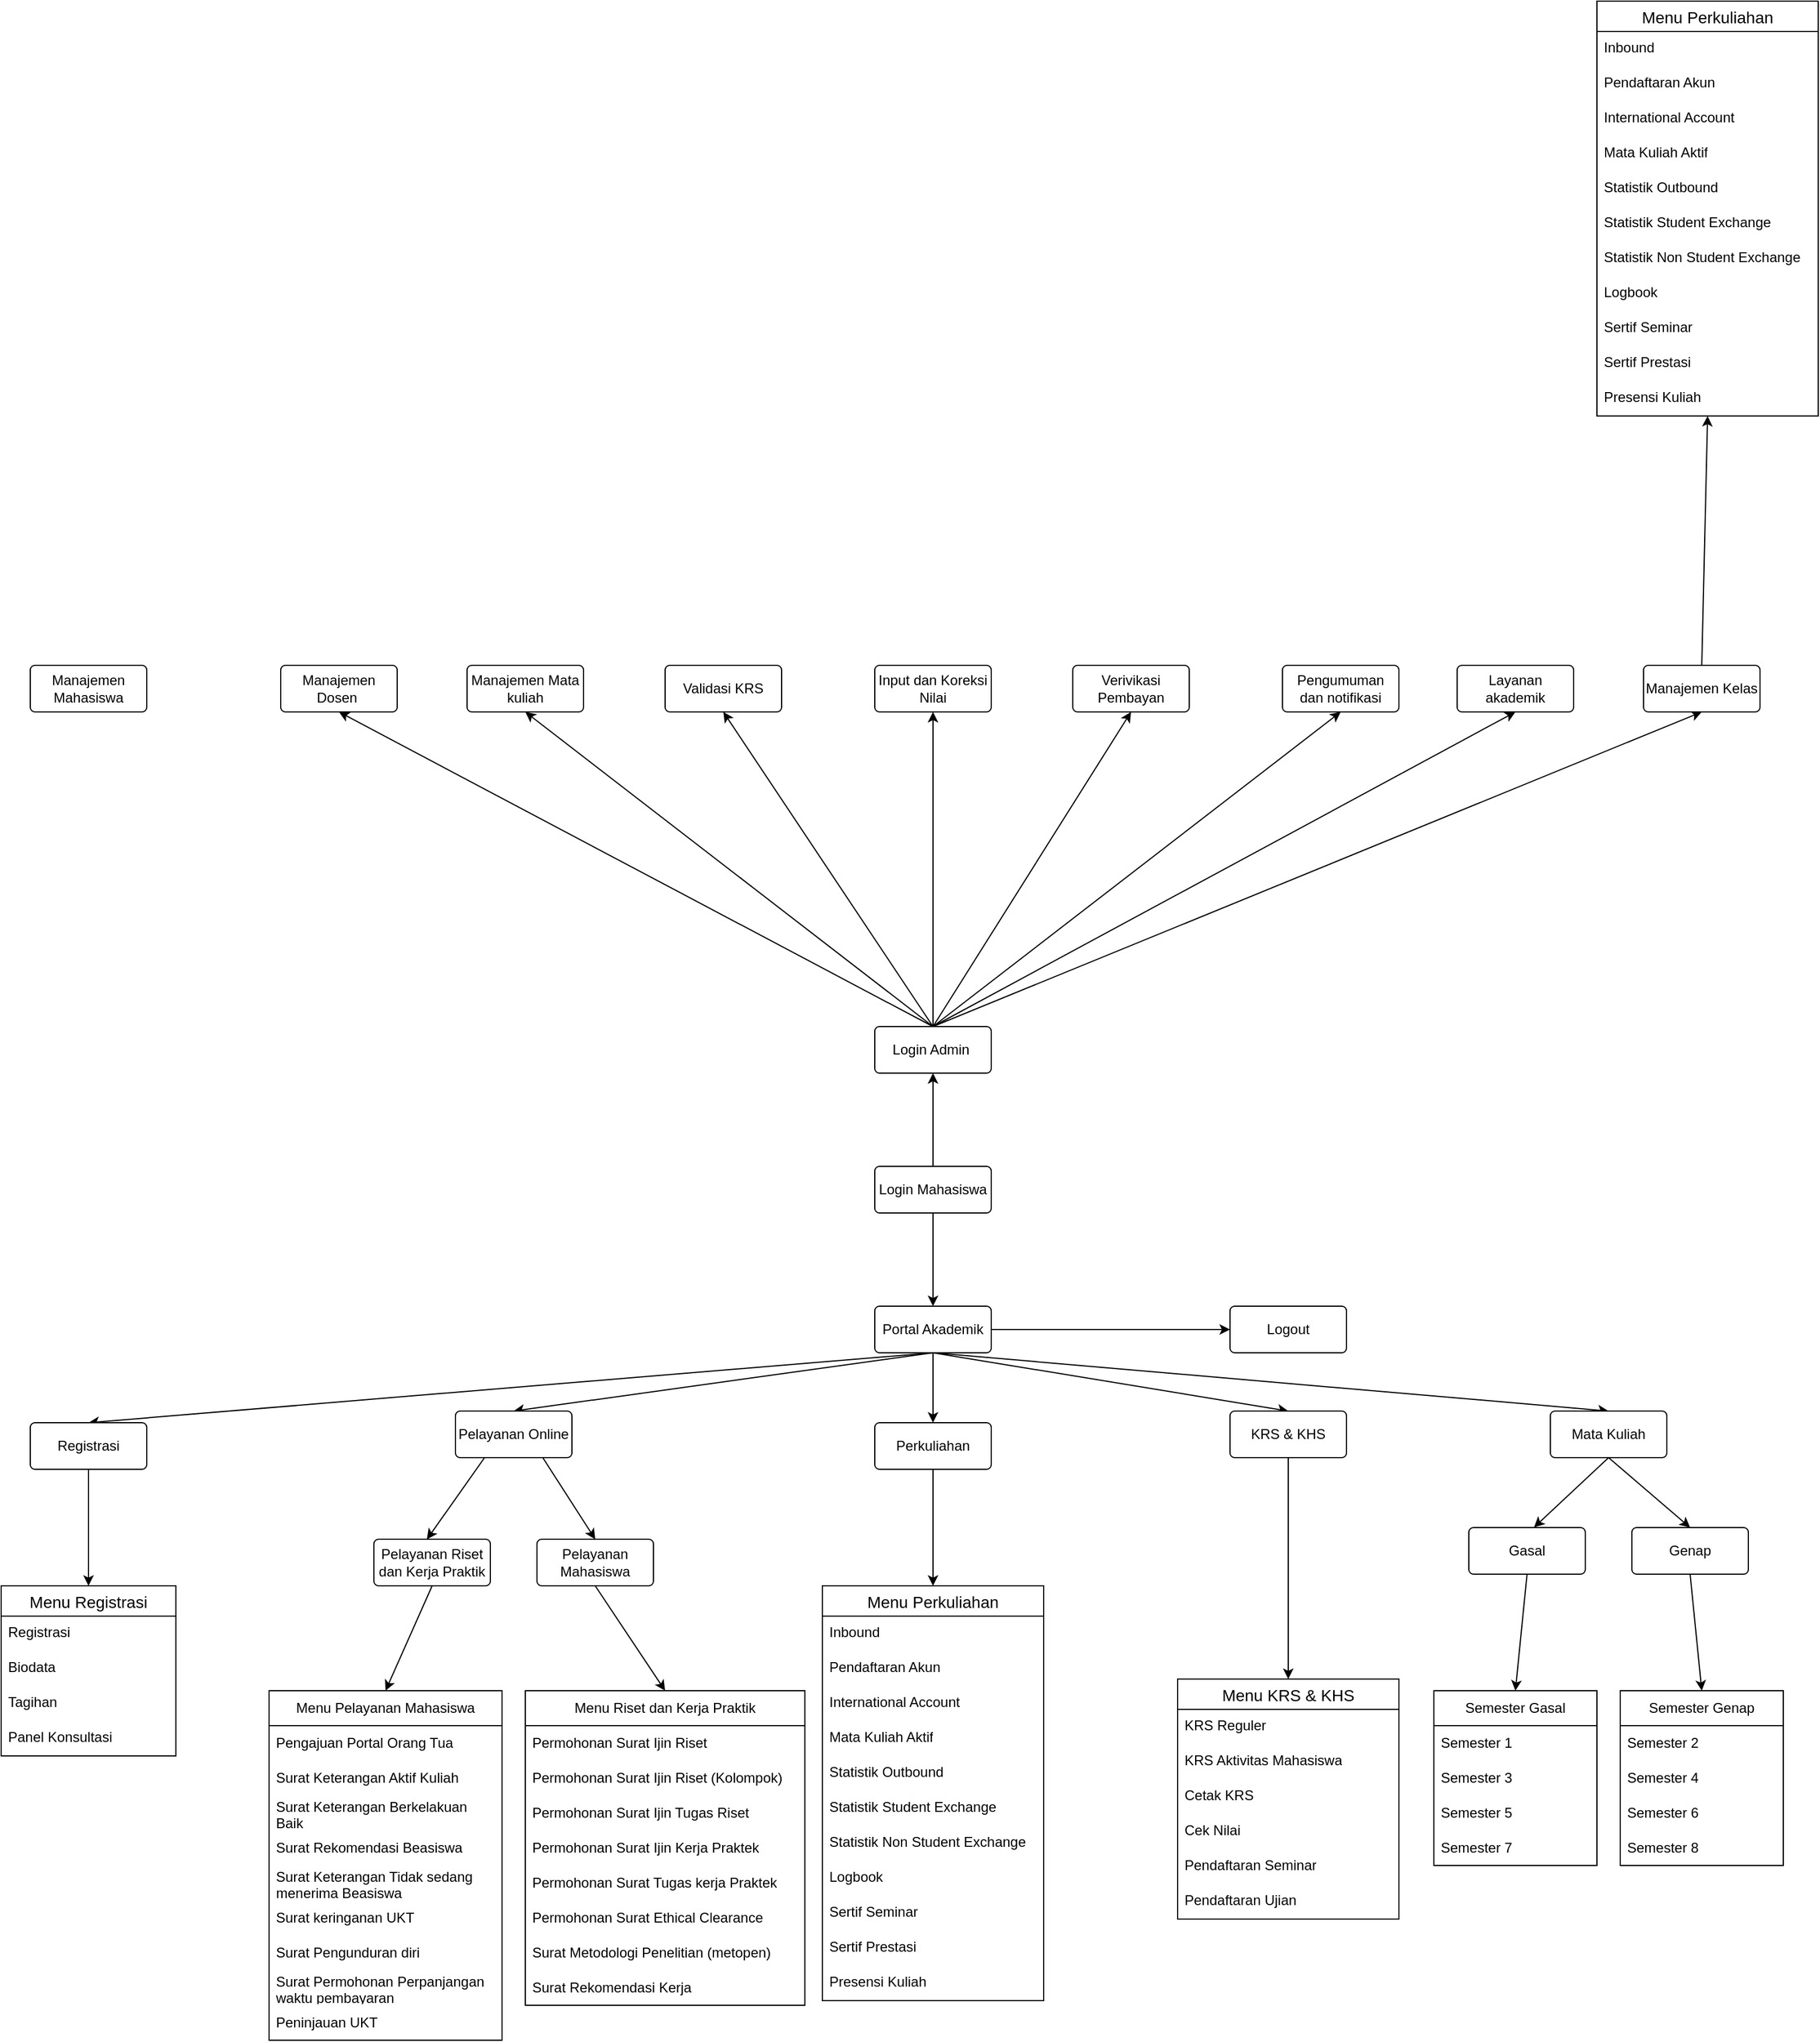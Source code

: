 <mxfile>
    <diagram name="Page-1" id="XrHhuJpk2YQxBKXzgdbh">
        <mxGraphModel dx="2981" dy="1669" grid="1" gridSize="10" guides="1" tooltips="1" connect="1" arrows="0" fold="1" page="1" pageScale="1" pageWidth="850" pageHeight="1100" math="0" shadow="0">
            <root>
                <mxCell id="0"/>
                <mxCell id="1" parent="0"/>
                <mxCell id="265" style="edgeStyle=none;html=1;exitX=0.5;exitY=0;exitDx=0;exitDy=0;entryX=0.5;entryY=1;entryDx=0;entryDy=0;" edge="1" parent="1" source="vxwZ2ynwk_jNYCJZXO2z-90" target="VOGMMPc9eYCUuUgIyV1X-90">
                    <mxGeometry relative="1" as="geometry"/>
                </mxCell>
                <mxCell id="266" style="edgeStyle=none;html=1;exitX=0.5;exitY=0;exitDx=0;exitDy=0;entryX=0.5;entryY=1;entryDx=0;entryDy=0;" edge="1" parent="1" source="vxwZ2ynwk_jNYCJZXO2z-90" target="VOGMMPc9eYCUuUgIyV1X-91">
                    <mxGeometry relative="1" as="geometry"/>
                </mxCell>
                <mxCell id="267" style="edgeStyle=none;html=1;exitX=0.5;exitY=0;exitDx=0;exitDy=0;entryX=0.5;entryY=1;entryDx=0;entryDy=0;" edge="1" parent="1" source="vxwZ2ynwk_jNYCJZXO2z-90" target="VOGMMPc9eYCUuUgIyV1X-93">
                    <mxGeometry relative="1" as="geometry"/>
                </mxCell>
                <mxCell id="269" style="edgeStyle=none;html=1;exitX=0.5;exitY=0;exitDx=0;exitDy=0;entryX=0.5;entryY=1;entryDx=0;entryDy=0;" edge="1" parent="1" source="vxwZ2ynwk_jNYCJZXO2z-90" target="VOGMMPc9eYCUuUgIyV1X-92">
                    <mxGeometry relative="1" as="geometry"/>
                </mxCell>
                <mxCell id="270" style="edgeStyle=none;html=1;exitX=0.5;exitY=0;exitDx=0;exitDy=0;entryX=0.5;entryY=1;entryDx=0;entryDy=0;" edge="1" parent="1" source="vxwZ2ynwk_jNYCJZXO2z-90" target="VOGMMPc9eYCUuUgIyV1X-94">
                    <mxGeometry relative="1" as="geometry"/>
                </mxCell>
                <mxCell id="271" style="edgeStyle=none;html=1;exitX=0.5;exitY=0;exitDx=0;exitDy=0;entryX=0.5;entryY=1;entryDx=0;entryDy=0;" edge="1" parent="1" source="vxwZ2ynwk_jNYCJZXO2z-90" target="VOGMMPc9eYCUuUgIyV1X-95">
                    <mxGeometry relative="1" as="geometry"/>
                </mxCell>
                <mxCell id="272" style="edgeStyle=none;html=1;exitX=0.5;exitY=0;exitDx=0;exitDy=0;entryX=0.5;entryY=1;entryDx=0;entryDy=0;" edge="1" parent="1" source="vxwZ2ynwk_jNYCJZXO2z-90" target="VOGMMPc9eYCUuUgIyV1X-96">
                    <mxGeometry relative="1" as="geometry"/>
                </mxCell>
                <mxCell id="273" style="edgeStyle=none;html=1;exitX=0.5;exitY=0;exitDx=0;exitDy=0;entryX=0.5;entryY=1;entryDx=0;entryDy=0;" edge="1" parent="1" source="vxwZ2ynwk_jNYCJZXO2z-90" target="VOGMMPc9eYCUuUgIyV1X-97">
                    <mxGeometry relative="1" as="geometry"/>
                </mxCell>
                <mxCell id="vxwZ2ynwk_jNYCJZXO2z-90" value="Login Admin&amp;nbsp;" style="rounded=1;arcSize=10;whiteSpace=wrap;html=1;align=center;" parent="1" vertex="1">
                    <mxGeometry x="-80" y="910" width="100" height="40" as="geometry"/>
                </mxCell>
                <mxCell id="vxwZ2ynwk_jNYCJZXO2z-91" value="Manajemen Mahasiswa" style="rounded=1;arcSize=10;whiteSpace=wrap;html=1;align=center;" parent="1" vertex="1">
                    <mxGeometry x="-805" y="600" width="100" height="40" as="geometry"/>
                </mxCell>
                <mxCell id="VOGMMPc9eYCUuUgIyV1X-90" value="Manajemen Dosen&amp;nbsp;" style="rounded=1;arcSize=10;whiteSpace=wrap;html=1;align=center;" parent="1" vertex="1">
                    <mxGeometry x="-590" y="600" width="100" height="40" as="geometry"/>
                </mxCell>
                <mxCell id="VOGMMPc9eYCUuUgIyV1X-91" value="Manajemen Mata kuliah" style="rounded=1;arcSize=10;whiteSpace=wrap;html=1;align=center;" parent="1" vertex="1">
                    <mxGeometry x="-430" y="600" width="100" height="40" as="geometry"/>
                </mxCell>
                <mxCell id="VOGMMPc9eYCUuUgIyV1X-92" value="Validasi KRS" style="rounded=1;arcSize=10;whiteSpace=wrap;html=1;align=center;" parent="1" vertex="1">
                    <mxGeometry x="-260" y="600" width="100" height="40" as="geometry"/>
                </mxCell>
                <mxCell id="VOGMMPc9eYCUuUgIyV1X-93" value="Input dan Koreksi Nilai" style="rounded=1;arcSize=10;whiteSpace=wrap;html=1;align=center;" parent="1" vertex="1">
                    <mxGeometry x="-80" y="600" width="100" height="40" as="geometry"/>
                </mxCell>
                <mxCell id="VOGMMPc9eYCUuUgIyV1X-94" value="Verivikasi Pembayan" style="rounded=1;arcSize=10;whiteSpace=wrap;html=1;align=center;" parent="1" vertex="1">
                    <mxGeometry x="90" y="600" width="100" height="40" as="geometry"/>
                </mxCell>
                <mxCell id="VOGMMPc9eYCUuUgIyV1X-95" value="Pengumuman dan notifikasi" style="rounded=1;arcSize=10;whiteSpace=wrap;html=1;align=center;" parent="1" vertex="1">
                    <mxGeometry x="270" y="600" width="100" height="40" as="geometry"/>
                </mxCell>
                <mxCell id="VOGMMPc9eYCUuUgIyV1X-96" value="Layanan akademik" style="rounded=1;arcSize=10;whiteSpace=wrap;html=1;align=center;" parent="1" vertex="1">
                    <mxGeometry x="420" y="600" width="100" height="40" as="geometry"/>
                </mxCell>
                <mxCell id="286" style="edgeStyle=none;html=1;exitX=0.5;exitY=0;exitDx=0;exitDy=0;entryX=0.5;entryY=1;entryDx=0;entryDy=0;" edge="1" parent="1" source="VOGMMPc9eYCUuUgIyV1X-97" target="274">
                    <mxGeometry relative="1" as="geometry"/>
                </mxCell>
                <mxCell id="VOGMMPc9eYCUuUgIyV1X-97" value="Manajemen Kelas" style="rounded=1;arcSize=10;whiteSpace=wrap;html=1;align=center;" parent="1" vertex="1">
                    <mxGeometry x="580" y="600" width="100" height="40" as="geometry"/>
                </mxCell>
                <mxCell id="168" style="edgeStyle=none;html=1;exitX=0.5;exitY=1;exitDx=0;exitDy=0;entryX=0.5;entryY=0;entryDx=0;entryDy=0;" edge="1" parent="1" source="154" target="155">
                    <mxGeometry relative="1" as="geometry"/>
                </mxCell>
                <mxCell id="261" style="edgeStyle=none;html=1;exitX=0.5;exitY=0;exitDx=0;exitDy=0;" edge="1" parent="1" source="154" target="vxwZ2ynwk_jNYCJZXO2z-90">
                    <mxGeometry relative="1" as="geometry"/>
                </mxCell>
                <mxCell id="154" value="Login Mahasiswa" style="rounded=1;arcSize=10;whiteSpace=wrap;html=1;align=center;" vertex="1" parent="1">
                    <mxGeometry x="-80" y="1030" width="100" height="40" as="geometry"/>
                </mxCell>
                <mxCell id="174" style="edgeStyle=none;html=1;exitX=0.5;exitY=1;exitDx=0;exitDy=0;entryX=0.5;entryY=0;entryDx=0;entryDy=0;" edge="1" parent="1" source="155" target="159">
                    <mxGeometry relative="1" as="geometry"/>
                </mxCell>
                <mxCell id="178" style="edgeStyle=none;html=1;exitX=0.5;exitY=1;exitDx=0;exitDy=0;entryX=0.5;entryY=0;entryDx=0;entryDy=0;" edge="1" parent="1" source="155" target="160">
                    <mxGeometry relative="1" as="geometry"/>
                </mxCell>
                <mxCell id="179" style="edgeStyle=none;html=1;exitX=0.5;exitY=1;exitDx=0;exitDy=0;entryX=0.5;entryY=0;entryDx=0;entryDy=0;" edge="1" parent="1" source="155" target="158">
                    <mxGeometry relative="1" as="geometry"/>
                </mxCell>
                <mxCell id="257" style="edgeStyle=none;html=1;exitX=1;exitY=0.5;exitDx=0;exitDy=0;entryX=0;entryY=0.5;entryDx=0;entryDy=0;" edge="1" parent="1" source="155" target="162">
                    <mxGeometry relative="1" as="geometry"/>
                </mxCell>
                <mxCell id="259" style="edgeStyle=none;html=1;exitX=0.5;exitY=1;exitDx=0;exitDy=0;entryX=0.5;entryY=0;entryDx=0;entryDy=0;" edge="1" parent="1" source="155" target="156">
                    <mxGeometry relative="1" as="geometry"/>
                </mxCell>
                <mxCell id="260" style="edgeStyle=none;html=1;exitX=0.5;exitY=1;exitDx=0;exitDy=0;entryX=0.5;entryY=0;entryDx=0;entryDy=0;" edge="1" parent="1" source="155" target="166">
                    <mxGeometry relative="1" as="geometry"/>
                </mxCell>
                <mxCell id="155" value="Portal Akademik" style="rounded=1;arcSize=10;whiteSpace=wrap;html=1;align=center;" vertex="1" parent="1">
                    <mxGeometry x="-80" y="1150" width="100" height="40" as="geometry"/>
                </mxCell>
                <mxCell id="231" style="edgeStyle=none;html=1;exitX=0.5;exitY=1;exitDx=0;exitDy=0;entryX=0.5;entryY=0;entryDx=0;entryDy=0;" edge="1" parent="1" source="156" target="225">
                    <mxGeometry relative="1" as="geometry"/>
                </mxCell>
                <mxCell id="156" value="Registrasi" style="rounded=1;arcSize=10;whiteSpace=wrap;html=1;align=center;" vertex="1" parent="1">
                    <mxGeometry x="-805" y="1250" width="100" height="40" as="geometry"/>
                </mxCell>
                <mxCell id="224" style="edgeStyle=none;html=1;exitX=0.5;exitY=1;exitDx=0;exitDy=0;entryX=0.5;entryY=0;entryDx=0;entryDy=0;" edge="1" parent="1" source="158" target="217">
                    <mxGeometry relative="1" as="geometry"/>
                </mxCell>
                <mxCell id="158" value="KRS &amp;amp; KHS" style="rounded=1;arcSize=10;whiteSpace=wrap;html=1;align=center;" vertex="1" parent="1">
                    <mxGeometry x="225" y="1240" width="100" height="40" as="geometry"/>
                </mxCell>
                <mxCell id="216" style="edgeStyle=none;html=1;exitX=0.5;exitY=1;exitDx=0;exitDy=0;entryX=0.5;entryY=0;entryDx=0;entryDy=0;" edge="1" parent="1" source="159" target="204">
                    <mxGeometry relative="1" as="geometry"/>
                </mxCell>
                <mxCell id="159" value="Perkuliahan" style="rounded=1;arcSize=10;whiteSpace=wrap;html=1;align=center;" vertex="1" parent="1">
                    <mxGeometry x="-80" y="1250" width="100" height="40" as="geometry"/>
                </mxCell>
                <mxCell id="182" style="edgeStyle=none;html=1;exitX=0.75;exitY=1;exitDx=0;exitDy=0;entryX=0.5;entryY=0;entryDx=0;entryDy=0;" edge="1" parent="1" source="160" target="180">
                    <mxGeometry relative="1" as="geometry"/>
                </mxCell>
                <mxCell id="160" value="Pelayanan Online" style="rounded=1;arcSize=10;whiteSpace=wrap;html=1;align=center;" vertex="1" parent="1">
                    <mxGeometry x="-440" y="1240" width="100" height="40" as="geometry"/>
                </mxCell>
                <mxCell id="162" value="Logout" style="rounded=1;arcSize=10;whiteSpace=wrap;html=1;align=center;" vertex="1" parent="1">
                    <mxGeometry x="225" y="1150" width="100" height="40" as="geometry"/>
                </mxCell>
                <mxCell id="193" style="edgeStyle=none;html=1;exitX=0.5;exitY=1;exitDx=0;exitDy=0;entryX=0.5;entryY=0;entryDx=0;entryDy=0;" edge="1" parent="1" source="165" target="183">
                    <mxGeometry relative="1" as="geometry"/>
                </mxCell>
                <mxCell id="165" value="Pelayanan Riset dan Kerja Praktik" style="rounded=1;arcSize=10;whiteSpace=wrap;html=1;align=center;" vertex="1" parent="1">
                    <mxGeometry x="-510" y="1350" width="100" height="40" as="geometry"/>
                </mxCell>
                <mxCell id="243" style="edgeStyle=none;html=1;exitX=0.5;exitY=1;exitDx=0;exitDy=0;entryX=0.5;entryY=0;entryDx=0;entryDy=0;" edge="1" parent="1" source="166" target="240">
                    <mxGeometry relative="1" as="geometry"/>
                </mxCell>
                <mxCell id="166" value="Mata Kuliah" style="rounded=1;arcSize=10;whiteSpace=wrap;html=1;align=center;" vertex="1" parent="1">
                    <mxGeometry x="500" y="1240" width="100" height="40" as="geometry"/>
                </mxCell>
                <mxCell id="203" style="edgeStyle=none;html=1;exitX=0.5;exitY=1;exitDx=0;exitDy=0;entryX=0.5;entryY=0;entryDx=0;entryDy=0;" edge="1" parent="1" source="180" target="194">
                    <mxGeometry relative="1" as="geometry"/>
                </mxCell>
                <mxCell id="180" value="Pelayanan Mahasiswa" style="rounded=1;arcSize=10;whiteSpace=wrap;html=1;align=center;" vertex="1" parent="1">
                    <mxGeometry x="-370" y="1350" width="100" height="40" as="geometry"/>
                </mxCell>
                <mxCell id="181" style="edgeStyle=none;html=1;exitX=0.25;exitY=1;exitDx=0;exitDy=0;entryX=0.455;entryY=0.003;entryDx=0;entryDy=0;entryPerimeter=0;" edge="1" parent="1" source="160" target="165">
                    <mxGeometry relative="1" as="geometry"/>
                </mxCell>
                <mxCell id="183" value="Menu Pelayanan Mahasiswa" style="swimlane;fontStyle=0;childLayout=stackLayout;horizontal=1;startSize=30;horizontalStack=0;resizeParent=1;resizeParentMax=0;resizeLast=0;collapsible=1;marginBottom=0;whiteSpace=wrap;html=1;" vertex="1" parent="1">
                    <mxGeometry x="-600" y="1480" width="200" height="300" as="geometry">
                        <mxRectangle x="710" y="690" width="190" height="30" as="alternateBounds"/>
                    </mxGeometry>
                </mxCell>
                <mxCell id="184" value="Pengajuan Portal Orang Tua" style="text;strokeColor=none;fillColor=none;align=left;verticalAlign=middle;spacingLeft=4;spacingRight=4;overflow=hidden;points=[[0,0.5],[1,0.5]];portConstraint=eastwest;rotatable=0;whiteSpace=wrap;html=1;" vertex="1" parent="183">
                    <mxGeometry y="30" width="200" height="30" as="geometry"/>
                </mxCell>
                <mxCell id="185" value="Surat Keterangan Aktif Kuliah" style="text;strokeColor=none;fillColor=none;align=left;verticalAlign=middle;spacingLeft=4;spacingRight=4;overflow=hidden;points=[[0,0.5],[1,0.5]];portConstraint=eastwest;rotatable=0;whiteSpace=wrap;html=1;" vertex="1" parent="183">
                    <mxGeometry y="60" width="200" height="30" as="geometry"/>
                </mxCell>
                <mxCell id="186" value="Surat Keterangan Berkelakuan Baik" style="text;strokeColor=none;fillColor=none;align=left;verticalAlign=middle;spacingLeft=4;spacingRight=4;overflow=hidden;points=[[0,0.5],[1,0.5]];portConstraint=eastwest;rotatable=0;whiteSpace=wrap;html=1;" vertex="1" parent="183">
                    <mxGeometry y="90" width="200" height="30" as="geometry"/>
                </mxCell>
                <mxCell id="187" value="Surat Rekomendasi Beasiswa&amp;nbsp;" style="text;strokeColor=none;fillColor=none;align=left;verticalAlign=middle;spacingLeft=4;spacingRight=4;overflow=hidden;points=[[0,0.5],[1,0.5]];portConstraint=eastwest;rotatable=0;whiteSpace=wrap;html=1;" vertex="1" parent="183">
                    <mxGeometry y="120" width="200" height="30" as="geometry"/>
                </mxCell>
                <mxCell id="188" value="&lt;span style=&quot;color: rgb(0, 0, 0);&quot;&gt;Surat Keterangan Tidak sedang menerima Beasiswa&lt;/span&gt;" style="text;strokeColor=none;fillColor=none;align=left;verticalAlign=middle;spacingLeft=4;spacingRight=4;overflow=hidden;points=[[0,0.5],[1,0.5]];portConstraint=eastwest;rotatable=0;whiteSpace=wrap;html=1;" vertex="1" parent="183">
                    <mxGeometry y="150" width="200" height="30" as="geometry"/>
                </mxCell>
                <mxCell id="189" value="Surat keringanan UKT" style="text;strokeColor=none;fillColor=none;align=left;verticalAlign=middle;spacingLeft=4;spacingRight=4;overflow=hidden;points=[[0,0.5],[1,0.5]];portConstraint=eastwest;rotatable=0;whiteSpace=wrap;html=1;" vertex="1" parent="183">
                    <mxGeometry y="180" width="200" height="30" as="geometry"/>
                </mxCell>
                <mxCell id="190" value="Surat Pengunduran diri" style="text;strokeColor=none;fillColor=none;align=left;verticalAlign=middle;spacingLeft=4;spacingRight=4;overflow=hidden;points=[[0,0.5],[1,0.5]];portConstraint=eastwest;rotatable=0;whiteSpace=wrap;html=1;" vertex="1" parent="183">
                    <mxGeometry y="210" width="200" height="30" as="geometry"/>
                </mxCell>
                <mxCell id="191" value="Surat Permohonan Perpanjangan waktu pembayaran" style="text;strokeColor=none;fillColor=none;align=left;verticalAlign=middle;spacingLeft=4;spacingRight=4;overflow=hidden;points=[[0,0.5],[1,0.5]];portConstraint=eastwest;rotatable=0;whiteSpace=wrap;html=1;" vertex="1" parent="183">
                    <mxGeometry y="240" width="200" height="30" as="geometry"/>
                </mxCell>
                <mxCell id="192" value="Peninjauan UKT" style="text;strokeColor=none;fillColor=none;align=left;verticalAlign=middle;spacingLeft=4;spacingRight=4;overflow=hidden;points=[[0,0.5],[1,0.5]];portConstraint=eastwest;rotatable=0;whiteSpace=wrap;html=1;" vertex="1" parent="183">
                    <mxGeometry y="270" width="200" height="30" as="geometry"/>
                </mxCell>
                <mxCell id="194" value="&lt;span style=&quot;color: rgb(0, 0, 0);&quot;&gt;Menu Riset dan Kerja Praktik&lt;/span&gt;" style="swimlane;fontStyle=0;childLayout=stackLayout;horizontal=1;startSize=30;horizontalStack=0;resizeParent=1;resizeParentMax=0;resizeLast=0;collapsible=1;marginBottom=0;whiteSpace=wrap;html=1;" vertex="1" parent="1">
                    <mxGeometry x="-380" y="1480" width="240" height="270" as="geometry">
                        <mxRectangle x="900" y="630" width="190" height="30" as="alternateBounds"/>
                    </mxGeometry>
                </mxCell>
                <mxCell id="195" value="Permohonan Surat Ijin Riset" style="text;strokeColor=none;fillColor=none;align=left;verticalAlign=middle;spacingLeft=4;spacingRight=4;overflow=hidden;points=[[0,0.5],[1,0.5]];portConstraint=eastwest;rotatable=0;whiteSpace=wrap;html=1;" vertex="1" parent="194">
                    <mxGeometry y="30" width="240" height="30" as="geometry"/>
                </mxCell>
                <mxCell id="196" value="Permohonan Surat Ijin Riset (Kolompok)" style="text;strokeColor=none;fillColor=none;align=left;verticalAlign=middle;spacingLeft=4;spacingRight=4;overflow=hidden;points=[[0,0.5],[1,0.5]];portConstraint=eastwest;rotatable=0;whiteSpace=wrap;html=1;" vertex="1" parent="194">
                    <mxGeometry y="60" width="240" height="30" as="geometry"/>
                </mxCell>
                <mxCell id="197" value="Permohonan Surat Ijin Tugas Riset&amp;nbsp;" style="text;strokeColor=none;fillColor=none;align=left;verticalAlign=middle;spacingLeft=4;spacingRight=4;overflow=hidden;points=[[0,0.5],[1,0.5]];portConstraint=eastwest;rotatable=0;whiteSpace=wrap;html=1;" vertex="1" parent="194">
                    <mxGeometry y="90" width="240" height="30" as="geometry"/>
                </mxCell>
                <mxCell id="198" value="Permohonan Surat Ijin Kerja Praktek" style="text;strokeColor=none;fillColor=none;align=left;verticalAlign=middle;spacingLeft=4;spacingRight=4;overflow=hidden;points=[[0,0.5],[1,0.5]];portConstraint=eastwest;rotatable=0;whiteSpace=wrap;html=1;" vertex="1" parent="194">
                    <mxGeometry y="120" width="240" height="30" as="geometry"/>
                </mxCell>
                <mxCell id="199" value="Permohonan Surat Tugas kerja Praktek" style="text;strokeColor=none;fillColor=none;align=left;verticalAlign=middle;spacingLeft=4;spacingRight=4;overflow=hidden;points=[[0,0.5],[1,0.5]];portConstraint=eastwest;rotatable=0;whiteSpace=wrap;html=1;" vertex="1" parent="194">
                    <mxGeometry y="150" width="240" height="30" as="geometry"/>
                </mxCell>
                <mxCell id="200" value="Permohonan Surat Ethical Clearance" style="text;strokeColor=none;fillColor=none;align=left;verticalAlign=middle;spacingLeft=4;spacingRight=4;overflow=hidden;points=[[0,0.5],[1,0.5]];portConstraint=eastwest;rotatable=0;whiteSpace=wrap;html=1;" vertex="1" parent="194">
                    <mxGeometry y="180" width="240" height="30" as="geometry"/>
                </mxCell>
                <mxCell id="201" value="Surat Metodologi Penelitian (metopen)" style="text;strokeColor=none;fillColor=none;align=left;verticalAlign=middle;spacingLeft=4;spacingRight=4;overflow=hidden;points=[[0,0.5],[1,0.5]];portConstraint=eastwest;rotatable=0;whiteSpace=wrap;html=1;" vertex="1" parent="194">
                    <mxGeometry y="210" width="240" height="30" as="geometry"/>
                </mxCell>
                <mxCell id="202" value="Surat Rekomendasi Kerja" style="text;strokeColor=none;fillColor=none;align=left;verticalAlign=middle;spacingLeft=4;spacingRight=4;overflow=hidden;points=[[0,0.5],[1,0.5]];portConstraint=eastwest;rotatable=0;whiteSpace=wrap;html=1;" vertex="1" parent="194">
                    <mxGeometry y="240" width="240" height="30" as="geometry"/>
                </mxCell>
                <mxCell id="204" value="Menu Perkuliahan" style="swimlane;fontStyle=0;childLayout=stackLayout;horizontal=1;startSize=26;horizontalStack=0;resizeParent=1;resizeParentMax=0;resizeLast=0;collapsible=1;marginBottom=0;align=center;fontSize=14;" vertex="1" parent="1">
                    <mxGeometry x="-125" y="1390" width="190" height="356" as="geometry"/>
                </mxCell>
                <mxCell id="205" value="Inbound" style="text;strokeColor=none;fillColor=none;spacingLeft=4;spacingRight=4;overflow=hidden;rotatable=0;points=[[0,0.5],[1,0.5]];portConstraint=eastwest;fontSize=12;whiteSpace=wrap;html=1;" vertex="1" parent="204">
                    <mxGeometry y="26" width="190" height="30" as="geometry"/>
                </mxCell>
                <mxCell id="206" value="Pendaftaran Akun" style="text;strokeColor=none;fillColor=none;spacingLeft=4;spacingRight=4;overflow=hidden;rotatable=0;points=[[0,0.5],[1,0.5]];portConstraint=eastwest;fontSize=12;whiteSpace=wrap;html=1;" vertex="1" parent="204">
                    <mxGeometry y="56" width="190" height="30" as="geometry"/>
                </mxCell>
                <mxCell id="207" value="International Account" style="text;strokeColor=none;fillColor=none;spacingLeft=4;spacingRight=4;overflow=hidden;rotatable=0;points=[[0,0.5],[1,0.5]];portConstraint=eastwest;fontSize=12;whiteSpace=wrap;html=1;" vertex="1" parent="204">
                    <mxGeometry y="86" width="190" height="30" as="geometry"/>
                </mxCell>
                <mxCell id="208" value="Mata Kuliah Aktif" style="text;strokeColor=none;fillColor=none;spacingLeft=4;spacingRight=4;overflow=hidden;rotatable=0;points=[[0,0.5],[1,0.5]];portConstraint=eastwest;fontSize=12;whiteSpace=wrap;html=1;" vertex="1" parent="204">
                    <mxGeometry y="116" width="190" height="30" as="geometry"/>
                </mxCell>
                <mxCell id="209" value="Statistik Outbound" style="text;strokeColor=none;fillColor=none;spacingLeft=4;spacingRight=4;overflow=hidden;rotatable=0;points=[[0,0.5],[1,0.5]];portConstraint=eastwest;fontSize=12;whiteSpace=wrap;html=1;" vertex="1" parent="204">
                    <mxGeometry y="146" width="190" height="30" as="geometry"/>
                </mxCell>
                <mxCell id="210" value="Statistik Student Exchange" style="text;strokeColor=none;fillColor=none;spacingLeft=4;spacingRight=4;overflow=hidden;rotatable=0;points=[[0,0.5],[1,0.5]];portConstraint=eastwest;fontSize=12;whiteSpace=wrap;html=1;" vertex="1" parent="204">
                    <mxGeometry y="176" width="190" height="30" as="geometry"/>
                </mxCell>
                <mxCell id="211" value="Statistik Non Student Exchange" style="text;strokeColor=none;fillColor=none;spacingLeft=4;spacingRight=4;overflow=hidden;rotatable=0;points=[[0,0.5],[1,0.5]];portConstraint=eastwest;fontSize=12;whiteSpace=wrap;html=1;" vertex="1" parent="204">
                    <mxGeometry y="206" width="190" height="30" as="geometry"/>
                </mxCell>
                <mxCell id="212" value="Logbook" style="text;strokeColor=none;fillColor=none;spacingLeft=4;spacingRight=4;overflow=hidden;rotatable=0;points=[[0,0.5],[1,0.5]];portConstraint=eastwest;fontSize=12;whiteSpace=wrap;html=1;" vertex="1" parent="204">
                    <mxGeometry y="236" width="190" height="30" as="geometry"/>
                </mxCell>
                <mxCell id="213" value="Sertif Seminar" style="text;strokeColor=none;fillColor=none;spacingLeft=4;spacingRight=4;overflow=hidden;rotatable=0;points=[[0,0.5],[1,0.5]];portConstraint=eastwest;fontSize=12;whiteSpace=wrap;html=1;" vertex="1" parent="204">
                    <mxGeometry y="266" width="190" height="30" as="geometry"/>
                </mxCell>
                <mxCell id="214" value="Sertif Prestasi" style="text;strokeColor=none;fillColor=none;spacingLeft=4;spacingRight=4;overflow=hidden;rotatable=0;points=[[0,0.5],[1,0.5]];portConstraint=eastwest;fontSize=12;whiteSpace=wrap;html=1;" vertex="1" parent="204">
                    <mxGeometry y="296" width="190" height="30" as="geometry"/>
                </mxCell>
                <mxCell id="215" value="Presensi Kuliah" style="text;strokeColor=none;fillColor=none;spacingLeft=4;spacingRight=4;overflow=hidden;rotatable=0;points=[[0,0.5],[1,0.5]];portConstraint=eastwest;fontSize=12;whiteSpace=wrap;html=1;" vertex="1" parent="204">
                    <mxGeometry y="326" width="190" height="30" as="geometry"/>
                </mxCell>
                <mxCell id="217" value="Menu KRS &amp; KHS" style="swimlane;fontStyle=0;childLayout=stackLayout;horizontal=1;startSize=26;horizontalStack=0;resizeParent=1;resizeParentMax=0;resizeLast=0;collapsible=1;marginBottom=0;align=center;fontSize=14;" vertex="1" parent="1">
                    <mxGeometry x="180" y="1470" width="190" height="206" as="geometry">
                        <mxRectangle x="540" y="383" width="150" height="30" as="alternateBounds"/>
                    </mxGeometry>
                </mxCell>
                <mxCell id="218" value="KRS Reguler" style="text;strokeColor=none;fillColor=none;spacingLeft=4;spacingRight=4;overflow=hidden;rotatable=0;points=[[0,0.5],[1,0.5]];portConstraint=eastwest;fontSize=12;whiteSpace=wrap;html=1;" vertex="1" parent="217">
                    <mxGeometry y="26" width="190" height="30" as="geometry"/>
                </mxCell>
                <mxCell id="219" value="KRS Aktivitas Mahasiswa" style="text;strokeColor=none;fillColor=none;spacingLeft=4;spacingRight=4;overflow=hidden;rotatable=0;points=[[0,0.5],[1,0.5]];portConstraint=eastwest;fontSize=12;whiteSpace=wrap;html=1;" vertex="1" parent="217">
                    <mxGeometry y="56" width="190" height="30" as="geometry"/>
                </mxCell>
                <mxCell id="220" value="Cetak KRS" style="text;strokeColor=none;fillColor=none;spacingLeft=4;spacingRight=4;overflow=hidden;rotatable=0;points=[[0,0.5],[1,0.5]];portConstraint=eastwest;fontSize=12;whiteSpace=wrap;html=1;" vertex="1" parent="217">
                    <mxGeometry y="86" width="190" height="30" as="geometry"/>
                </mxCell>
                <mxCell id="221" value="Cek Nilai" style="text;strokeColor=none;fillColor=none;spacingLeft=4;spacingRight=4;overflow=hidden;rotatable=0;points=[[0,0.5],[1,0.5]];portConstraint=eastwest;fontSize=12;whiteSpace=wrap;html=1;" vertex="1" parent="217">
                    <mxGeometry y="116" width="190" height="30" as="geometry"/>
                </mxCell>
                <mxCell id="222" value="Pendaftaran Seminar" style="text;strokeColor=none;fillColor=none;spacingLeft=4;spacingRight=4;overflow=hidden;rotatable=0;points=[[0,0.5],[1,0.5]];portConstraint=eastwest;fontSize=12;whiteSpace=wrap;html=1;" vertex="1" parent="217">
                    <mxGeometry y="146" width="190" height="30" as="geometry"/>
                </mxCell>
                <mxCell id="223" value="Pendaftaran Ujian" style="text;strokeColor=none;fillColor=none;spacingLeft=4;spacingRight=4;overflow=hidden;rotatable=0;points=[[0,0.5],[1,0.5]];portConstraint=eastwest;fontSize=12;whiteSpace=wrap;html=1;" vertex="1" parent="217">
                    <mxGeometry y="176" width="190" height="30" as="geometry"/>
                </mxCell>
                <mxCell id="225" value="Menu Registrasi" style="swimlane;fontStyle=0;childLayout=stackLayout;horizontal=1;startSize=26;horizontalStack=0;resizeParent=1;resizeParentMax=0;resizeLast=0;collapsible=1;marginBottom=0;align=center;fontSize=14;" vertex="1" parent="1">
                    <mxGeometry x="-830" y="1390" width="150" height="146" as="geometry">
                        <mxRectangle x="600" y="450" width="140" height="30" as="alternateBounds"/>
                    </mxGeometry>
                </mxCell>
                <mxCell id="226" value="Registrasi" style="text;strokeColor=none;fillColor=none;spacingLeft=4;spacingRight=4;overflow=hidden;rotatable=0;points=[[0,0.5],[1,0.5]];portConstraint=eastwest;fontSize=12;whiteSpace=wrap;html=1;" vertex="1" parent="225">
                    <mxGeometry y="26" width="150" height="30" as="geometry"/>
                </mxCell>
                <mxCell id="227" value="Biodata" style="text;strokeColor=none;fillColor=none;spacingLeft=4;spacingRight=4;overflow=hidden;rotatable=0;points=[[0,0.5],[1,0.5]];portConstraint=eastwest;fontSize=12;whiteSpace=wrap;html=1;" vertex="1" parent="225">
                    <mxGeometry y="56" width="150" height="30" as="geometry"/>
                </mxCell>
                <mxCell id="228" value="Tagihan" style="text;strokeColor=none;fillColor=none;spacingLeft=4;spacingRight=4;overflow=hidden;rotatable=0;points=[[0,0.5],[1,0.5]];portConstraint=eastwest;fontSize=12;whiteSpace=wrap;html=1;" vertex="1" parent="225">
                    <mxGeometry y="86" width="150" height="30" as="geometry"/>
                </mxCell>
                <mxCell id="229" value="Panel Konsultasi" style="text;strokeColor=none;fillColor=none;spacingLeft=4;spacingRight=4;overflow=hidden;rotatable=0;points=[[0,0.5],[1,0.5]];portConstraint=eastwest;fontSize=12;whiteSpace=wrap;html=1;" vertex="1" parent="225">
                    <mxGeometry y="116" width="150" height="30" as="geometry"/>
                </mxCell>
                <mxCell id="254" style="edgeStyle=none;html=1;exitX=0.5;exitY=1;exitDx=0;exitDy=0;entryX=0.5;entryY=0;entryDx=0;entryDy=0;" edge="1" parent="1" source="240" target="244">
                    <mxGeometry relative="1" as="geometry"/>
                </mxCell>
                <mxCell id="240" value="Genap" style="rounded=1;arcSize=10;whiteSpace=wrap;html=1;align=center;" vertex="1" parent="1">
                    <mxGeometry x="570" y="1340" width="100" height="40" as="geometry"/>
                </mxCell>
                <mxCell id="253" style="edgeStyle=none;html=1;exitX=0.5;exitY=1;exitDx=0;exitDy=0;entryX=0.5;entryY=0;entryDx=0;entryDy=0;" edge="1" parent="1" source="241" target="249">
                    <mxGeometry relative="1" as="geometry"/>
                </mxCell>
                <mxCell id="241" value="Gasal" style="rounded=1;arcSize=10;whiteSpace=wrap;html=1;align=center;" vertex="1" parent="1">
                    <mxGeometry x="430" y="1340" width="100" height="40" as="geometry"/>
                </mxCell>
                <mxCell id="242" style="edgeStyle=none;html=1;exitX=0.5;exitY=1;exitDx=0;exitDy=0;entryX=0.56;entryY=-0.004;entryDx=0;entryDy=0;entryPerimeter=0;" edge="1" parent="1" source="166" target="241">
                    <mxGeometry relative="1" as="geometry"/>
                </mxCell>
                <mxCell id="244" value="Semester Genap" style="swimlane;fontStyle=0;childLayout=stackLayout;horizontal=1;startSize=30;horizontalStack=0;resizeParent=1;resizeParentMax=0;resizeLast=0;collapsible=1;marginBottom=0;whiteSpace=wrap;html=1;" vertex="1" parent="1">
                    <mxGeometry x="560" y="1480" width="140" height="150" as="geometry"/>
                </mxCell>
                <mxCell id="245" value="Semester 2" style="text;strokeColor=none;fillColor=none;align=left;verticalAlign=middle;spacingLeft=4;spacingRight=4;overflow=hidden;points=[[0,0.5],[1,0.5]];portConstraint=eastwest;rotatable=0;whiteSpace=wrap;html=1;" vertex="1" parent="244">
                    <mxGeometry y="30" width="140" height="30" as="geometry"/>
                </mxCell>
                <mxCell id="246" value="Semester 4" style="text;strokeColor=none;fillColor=none;align=left;verticalAlign=middle;spacingLeft=4;spacingRight=4;overflow=hidden;points=[[0,0.5],[1,0.5]];portConstraint=eastwest;rotatable=0;whiteSpace=wrap;html=1;" vertex="1" parent="244">
                    <mxGeometry y="60" width="140" height="30" as="geometry"/>
                </mxCell>
                <mxCell id="247" value="Semester 6" style="text;strokeColor=none;fillColor=none;align=left;verticalAlign=middle;spacingLeft=4;spacingRight=4;overflow=hidden;points=[[0,0.5],[1,0.5]];portConstraint=eastwest;rotatable=0;whiteSpace=wrap;html=1;" vertex="1" parent="244">
                    <mxGeometry y="90" width="140" height="30" as="geometry"/>
                </mxCell>
                <mxCell id="256" value="Semester 8" style="text;strokeColor=none;fillColor=none;align=left;verticalAlign=middle;spacingLeft=4;spacingRight=4;overflow=hidden;points=[[0,0.5],[1,0.5]];portConstraint=eastwest;rotatable=0;whiteSpace=wrap;html=1;" vertex="1" parent="244">
                    <mxGeometry y="120" width="140" height="30" as="geometry"/>
                </mxCell>
                <mxCell id="249" value="Semester Gasal" style="swimlane;fontStyle=0;childLayout=stackLayout;horizontal=1;startSize=30;horizontalStack=0;resizeParent=1;resizeParentMax=0;resizeLast=0;collapsible=1;marginBottom=0;whiteSpace=wrap;html=1;" vertex="1" parent="1">
                    <mxGeometry x="400" y="1480" width="140" height="150" as="geometry"/>
                </mxCell>
                <mxCell id="250" value="Semester 1" style="text;strokeColor=none;fillColor=none;align=left;verticalAlign=middle;spacingLeft=4;spacingRight=4;overflow=hidden;points=[[0,0.5],[1,0.5]];portConstraint=eastwest;rotatable=0;whiteSpace=wrap;html=1;" vertex="1" parent="249">
                    <mxGeometry y="30" width="140" height="30" as="geometry"/>
                </mxCell>
                <mxCell id="251" value="Semester 3" style="text;strokeColor=none;fillColor=none;align=left;verticalAlign=middle;spacingLeft=4;spacingRight=4;overflow=hidden;points=[[0,0.5],[1,0.5]];portConstraint=eastwest;rotatable=0;whiteSpace=wrap;html=1;" vertex="1" parent="249">
                    <mxGeometry y="60" width="140" height="30" as="geometry"/>
                </mxCell>
                <mxCell id="252" value="Semester 5" style="text;strokeColor=none;fillColor=none;align=left;verticalAlign=middle;spacingLeft=4;spacingRight=4;overflow=hidden;points=[[0,0.5],[1,0.5]];portConstraint=eastwest;rotatable=0;whiteSpace=wrap;html=1;" vertex="1" parent="249">
                    <mxGeometry y="90" width="140" height="30" as="geometry"/>
                </mxCell>
                <mxCell id="255" value="Semester 7" style="text;strokeColor=none;fillColor=none;align=left;verticalAlign=middle;spacingLeft=4;spacingRight=4;overflow=hidden;points=[[0,0.5],[1,0.5]];portConstraint=eastwest;rotatable=0;whiteSpace=wrap;html=1;" vertex="1" parent="249">
                    <mxGeometry y="120" width="140" height="30" as="geometry"/>
                </mxCell>
                <mxCell id="274" value="Menu Perkuliahan" style="swimlane;fontStyle=0;childLayout=stackLayout;horizontal=1;startSize=26;horizontalStack=0;resizeParent=1;resizeParentMax=0;resizeLast=0;collapsible=1;marginBottom=0;align=center;fontSize=14;" vertex="1" parent="1">
                    <mxGeometry x="540" y="30" width="190" height="356" as="geometry"/>
                </mxCell>
                <mxCell id="275" value="Inbound" style="text;strokeColor=none;fillColor=none;spacingLeft=4;spacingRight=4;overflow=hidden;rotatable=0;points=[[0,0.5],[1,0.5]];portConstraint=eastwest;fontSize=12;whiteSpace=wrap;html=1;" vertex="1" parent="274">
                    <mxGeometry y="26" width="190" height="30" as="geometry"/>
                </mxCell>
                <mxCell id="276" value="Pendaftaran Akun" style="text;strokeColor=none;fillColor=none;spacingLeft=4;spacingRight=4;overflow=hidden;rotatable=0;points=[[0,0.5],[1,0.5]];portConstraint=eastwest;fontSize=12;whiteSpace=wrap;html=1;" vertex="1" parent="274">
                    <mxGeometry y="56" width="190" height="30" as="geometry"/>
                </mxCell>
                <mxCell id="277" value="International Account" style="text;strokeColor=none;fillColor=none;spacingLeft=4;spacingRight=4;overflow=hidden;rotatable=0;points=[[0,0.5],[1,0.5]];portConstraint=eastwest;fontSize=12;whiteSpace=wrap;html=1;" vertex="1" parent="274">
                    <mxGeometry y="86" width="190" height="30" as="geometry"/>
                </mxCell>
                <mxCell id="278" value="Mata Kuliah Aktif" style="text;strokeColor=none;fillColor=none;spacingLeft=4;spacingRight=4;overflow=hidden;rotatable=0;points=[[0,0.5],[1,0.5]];portConstraint=eastwest;fontSize=12;whiteSpace=wrap;html=1;" vertex="1" parent="274">
                    <mxGeometry y="116" width="190" height="30" as="geometry"/>
                </mxCell>
                <mxCell id="279" value="Statistik Outbound" style="text;strokeColor=none;fillColor=none;spacingLeft=4;spacingRight=4;overflow=hidden;rotatable=0;points=[[0,0.5],[1,0.5]];portConstraint=eastwest;fontSize=12;whiteSpace=wrap;html=1;" vertex="1" parent="274">
                    <mxGeometry y="146" width="190" height="30" as="geometry"/>
                </mxCell>
                <mxCell id="280" value="Statistik Student Exchange" style="text;strokeColor=none;fillColor=none;spacingLeft=4;spacingRight=4;overflow=hidden;rotatable=0;points=[[0,0.5],[1,0.5]];portConstraint=eastwest;fontSize=12;whiteSpace=wrap;html=1;" vertex="1" parent="274">
                    <mxGeometry y="176" width="190" height="30" as="geometry"/>
                </mxCell>
                <mxCell id="281" value="Statistik Non Student Exchange" style="text;strokeColor=none;fillColor=none;spacingLeft=4;spacingRight=4;overflow=hidden;rotatable=0;points=[[0,0.5],[1,0.5]];portConstraint=eastwest;fontSize=12;whiteSpace=wrap;html=1;" vertex="1" parent="274">
                    <mxGeometry y="206" width="190" height="30" as="geometry"/>
                </mxCell>
                <mxCell id="282" value="Logbook" style="text;strokeColor=none;fillColor=none;spacingLeft=4;spacingRight=4;overflow=hidden;rotatable=0;points=[[0,0.5],[1,0.5]];portConstraint=eastwest;fontSize=12;whiteSpace=wrap;html=1;" vertex="1" parent="274">
                    <mxGeometry y="236" width="190" height="30" as="geometry"/>
                </mxCell>
                <mxCell id="283" value="Sertif Seminar" style="text;strokeColor=none;fillColor=none;spacingLeft=4;spacingRight=4;overflow=hidden;rotatable=0;points=[[0,0.5],[1,0.5]];portConstraint=eastwest;fontSize=12;whiteSpace=wrap;html=1;" vertex="1" parent="274">
                    <mxGeometry y="266" width="190" height="30" as="geometry"/>
                </mxCell>
                <mxCell id="284" value="Sertif Prestasi" style="text;strokeColor=none;fillColor=none;spacingLeft=4;spacingRight=4;overflow=hidden;rotatable=0;points=[[0,0.5],[1,0.5]];portConstraint=eastwest;fontSize=12;whiteSpace=wrap;html=1;" vertex="1" parent="274">
                    <mxGeometry y="296" width="190" height="30" as="geometry"/>
                </mxCell>
                <mxCell id="285" value="Presensi Kuliah" style="text;strokeColor=none;fillColor=none;spacingLeft=4;spacingRight=4;overflow=hidden;rotatable=0;points=[[0,0.5],[1,0.5]];portConstraint=eastwest;fontSize=12;whiteSpace=wrap;html=1;" vertex="1" parent="274">
                    <mxGeometry y="326" width="190" height="30" as="geometry"/>
                </mxCell>
            </root>
        </mxGraphModel>
    </diagram>
</mxfile>